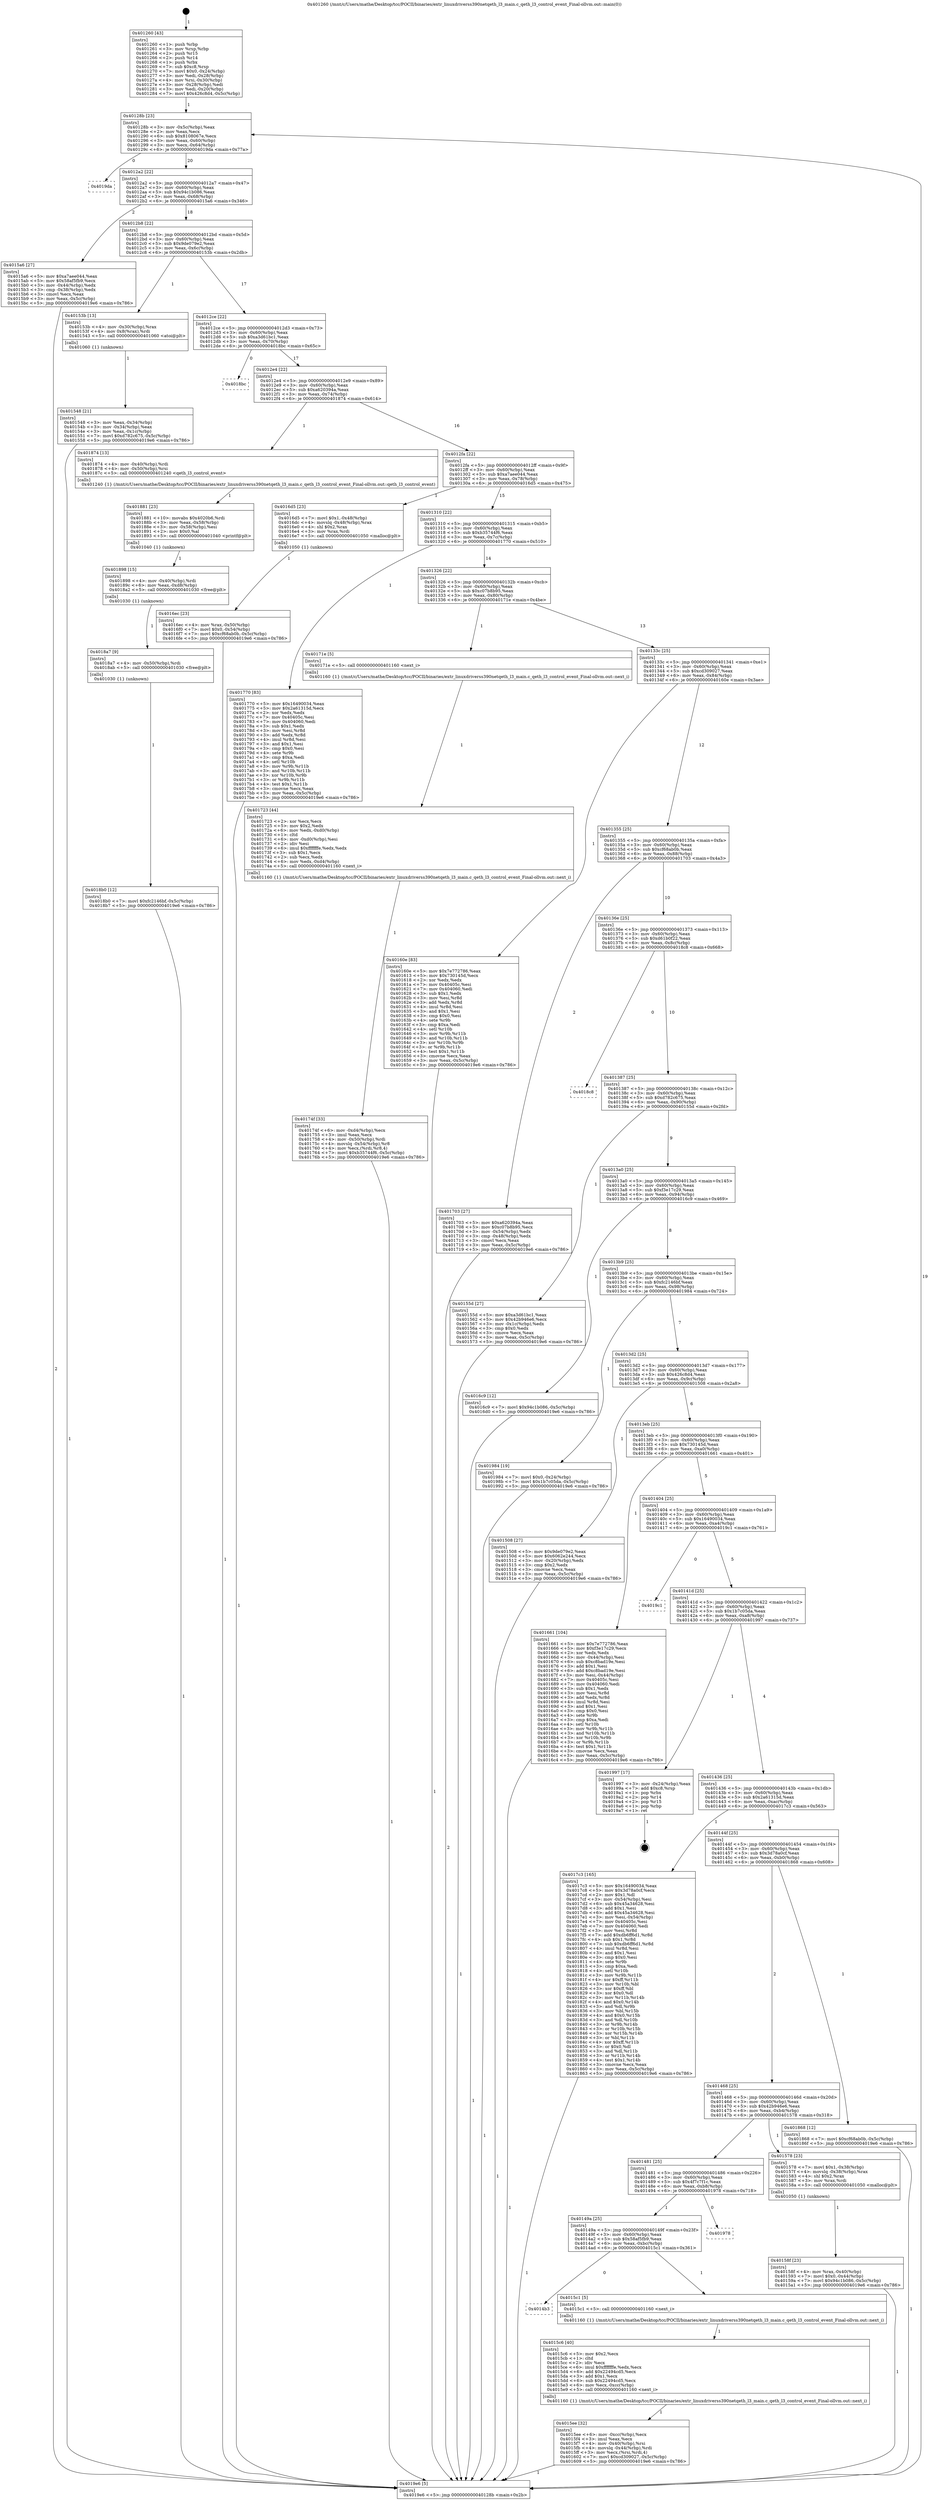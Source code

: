 digraph "0x401260" {
  label = "0x401260 (/mnt/c/Users/mathe/Desktop/tcc/POCII/binaries/extr_linuxdriverss390netqeth_l3_main.c_qeth_l3_control_event_Final-ollvm.out::main(0))"
  labelloc = "t"
  node[shape=record]

  Entry [label="",width=0.3,height=0.3,shape=circle,fillcolor=black,style=filled]
  "0x40128b" [label="{
     0x40128b [23]\l
     | [instrs]\l
     &nbsp;&nbsp;0x40128b \<+3\>: mov -0x5c(%rbp),%eax\l
     &nbsp;&nbsp;0x40128e \<+2\>: mov %eax,%ecx\l
     &nbsp;&nbsp;0x401290 \<+6\>: sub $0x8108067e,%ecx\l
     &nbsp;&nbsp;0x401296 \<+3\>: mov %eax,-0x60(%rbp)\l
     &nbsp;&nbsp;0x401299 \<+3\>: mov %ecx,-0x64(%rbp)\l
     &nbsp;&nbsp;0x40129c \<+6\>: je 00000000004019da \<main+0x77a\>\l
  }"]
  "0x4019da" [label="{
     0x4019da\l
  }", style=dashed]
  "0x4012a2" [label="{
     0x4012a2 [22]\l
     | [instrs]\l
     &nbsp;&nbsp;0x4012a2 \<+5\>: jmp 00000000004012a7 \<main+0x47\>\l
     &nbsp;&nbsp;0x4012a7 \<+3\>: mov -0x60(%rbp),%eax\l
     &nbsp;&nbsp;0x4012aa \<+5\>: sub $0x94c1b086,%eax\l
     &nbsp;&nbsp;0x4012af \<+3\>: mov %eax,-0x68(%rbp)\l
     &nbsp;&nbsp;0x4012b2 \<+6\>: je 00000000004015a6 \<main+0x346\>\l
  }"]
  Exit [label="",width=0.3,height=0.3,shape=circle,fillcolor=black,style=filled,peripheries=2]
  "0x4015a6" [label="{
     0x4015a6 [27]\l
     | [instrs]\l
     &nbsp;&nbsp;0x4015a6 \<+5\>: mov $0xa7aee044,%eax\l
     &nbsp;&nbsp;0x4015ab \<+5\>: mov $0x58af5fb9,%ecx\l
     &nbsp;&nbsp;0x4015b0 \<+3\>: mov -0x44(%rbp),%edx\l
     &nbsp;&nbsp;0x4015b3 \<+3\>: cmp -0x38(%rbp),%edx\l
     &nbsp;&nbsp;0x4015b6 \<+3\>: cmovl %ecx,%eax\l
     &nbsp;&nbsp;0x4015b9 \<+3\>: mov %eax,-0x5c(%rbp)\l
     &nbsp;&nbsp;0x4015bc \<+5\>: jmp 00000000004019e6 \<main+0x786\>\l
  }"]
  "0x4012b8" [label="{
     0x4012b8 [22]\l
     | [instrs]\l
     &nbsp;&nbsp;0x4012b8 \<+5\>: jmp 00000000004012bd \<main+0x5d\>\l
     &nbsp;&nbsp;0x4012bd \<+3\>: mov -0x60(%rbp),%eax\l
     &nbsp;&nbsp;0x4012c0 \<+5\>: sub $0x9de079e2,%eax\l
     &nbsp;&nbsp;0x4012c5 \<+3\>: mov %eax,-0x6c(%rbp)\l
     &nbsp;&nbsp;0x4012c8 \<+6\>: je 000000000040153b \<main+0x2db\>\l
  }"]
  "0x4018b0" [label="{
     0x4018b0 [12]\l
     | [instrs]\l
     &nbsp;&nbsp;0x4018b0 \<+7\>: movl $0xfc2146bf,-0x5c(%rbp)\l
     &nbsp;&nbsp;0x4018b7 \<+5\>: jmp 00000000004019e6 \<main+0x786\>\l
  }"]
  "0x40153b" [label="{
     0x40153b [13]\l
     | [instrs]\l
     &nbsp;&nbsp;0x40153b \<+4\>: mov -0x30(%rbp),%rax\l
     &nbsp;&nbsp;0x40153f \<+4\>: mov 0x8(%rax),%rdi\l
     &nbsp;&nbsp;0x401543 \<+5\>: call 0000000000401060 \<atoi@plt\>\l
     | [calls]\l
     &nbsp;&nbsp;0x401060 \{1\} (unknown)\l
  }"]
  "0x4012ce" [label="{
     0x4012ce [22]\l
     | [instrs]\l
     &nbsp;&nbsp;0x4012ce \<+5\>: jmp 00000000004012d3 \<main+0x73\>\l
     &nbsp;&nbsp;0x4012d3 \<+3\>: mov -0x60(%rbp),%eax\l
     &nbsp;&nbsp;0x4012d6 \<+5\>: sub $0xa3d61bc1,%eax\l
     &nbsp;&nbsp;0x4012db \<+3\>: mov %eax,-0x70(%rbp)\l
     &nbsp;&nbsp;0x4012de \<+6\>: je 00000000004018bc \<main+0x65c\>\l
  }"]
  "0x4018a7" [label="{
     0x4018a7 [9]\l
     | [instrs]\l
     &nbsp;&nbsp;0x4018a7 \<+4\>: mov -0x50(%rbp),%rdi\l
     &nbsp;&nbsp;0x4018ab \<+5\>: call 0000000000401030 \<free@plt\>\l
     | [calls]\l
     &nbsp;&nbsp;0x401030 \{1\} (unknown)\l
  }"]
  "0x4018bc" [label="{
     0x4018bc\l
  }", style=dashed]
  "0x4012e4" [label="{
     0x4012e4 [22]\l
     | [instrs]\l
     &nbsp;&nbsp;0x4012e4 \<+5\>: jmp 00000000004012e9 \<main+0x89\>\l
     &nbsp;&nbsp;0x4012e9 \<+3\>: mov -0x60(%rbp),%eax\l
     &nbsp;&nbsp;0x4012ec \<+5\>: sub $0xa620394a,%eax\l
     &nbsp;&nbsp;0x4012f1 \<+3\>: mov %eax,-0x74(%rbp)\l
     &nbsp;&nbsp;0x4012f4 \<+6\>: je 0000000000401874 \<main+0x614\>\l
  }"]
  "0x401898" [label="{
     0x401898 [15]\l
     | [instrs]\l
     &nbsp;&nbsp;0x401898 \<+4\>: mov -0x40(%rbp),%rdi\l
     &nbsp;&nbsp;0x40189c \<+6\>: mov %eax,-0xd8(%rbp)\l
     &nbsp;&nbsp;0x4018a2 \<+5\>: call 0000000000401030 \<free@plt\>\l
     | [calls]\l
     &nbsp;&nbsp;0x401030 \{1\} (unknown)\l
  }"]
  "0x401874" [label="{
     0x401874 [13]\l
     | [instrs]\l
     &nbsp;&nbsp;0x401874 \<+4\>: mov -0x40(%rbp),%rdi\l
     &nbsp;&nbsp;0x401878 \<+4\>: mov -0x50(%rbp),%rsi\l
     &nbsp;&nbsp;0x40187c \<+5\>: call 0000000000401240 \<qeth_l3_control_event\>\l
     | [calls]\l
     &nbsp;&nbsp;0x401240 \{1\} (/mnt/c/Users/mathe/Desktop/tcc/POCII/binaries/extr_linuxdriverss390netqeth_l3_main.c_qeth_l3_control_event_Final-ollvm.out::qeth_l3_control_event)\l
  }"]
  "0x4012fa" [label="{
     0x4012fa [22]\l
     | [instrs]\l
     &nbsp;&nbsp;0x4012fa \<+5\>: jmp 00000000004012ff \<main+0x9f\>\l
     &nbsp;&nbsp;0x4012ff \<+3\>: mov -0x60(%rbp),%eax\l
     &nbsp;&nbsp;0x401302 \<+5\>: sub $0xa7aee044,%eax\l
     &nbsp;&nbsp;0x401307 \<+3\>: mov %eax,-0x78(%rbp)\l
     &nbsp;&nbsp;0x40130a \<+6\>: je 00000000004016d5 \<main+0x475\>\l
  }"]
  "0x401881" [label="{
     0x401881 [23]\l
     | [instrs]\l
     &nbsp;&nbsp;0x401881 \<+10\>: movabs $0x4020b6,%rdi\l
     &nbsp;&nbsp;0x40188b \<+3\>: mov %eax,-0x58(%rbp)\l
     &nbsp;&nbsp;0x40188e \<+3\>: mov -0x58(%rbp),%esi\l
     &nbsp;&nbsp;0x401891 \<+2\>: mov $0x0,%al\l
     &nbsp;&nbsp;0x401893 \<+5\>: call 0000000000401040 \<printf@plt\>\l
     | [calls]\l
     &nbsp;&nbsp;0x401040 \{1\} (unknown)\l
  }"]
  "0x4016d5" [label="{
     0x4016d5 [23]\l
     | [instrs]\l
     &nbsp;&nbsp;0x4016d5 \<+7\>: movl $0x1,-0x48(%rbp)\l
     &nbsp;&nbsp;0x4016dc \<+4\>: movslq -0x48(%rbp),%rax\l
     &nbsp;&nbsp;0x4016e0 \<+4\>: shl $0x2,%rax\l
     &nbsp;&nbsp;0x4016e4 \<+3\>: mov %rax,%rdi\l
     &nbsp;&nbsp;0x4016e7 \<+5\>: call 0000000000401050 \<malloc@plt\>\l
     | [calls]\l
     &nbsp;&nbsp;0x401050 \{1\} (unknown)\l
  }"]
  "0x401310" [label="{
     0x401310 [22]\l
     | [instrs]\l
     &nbsp;&nbsp;0x401310 \<+5\>: jmp 0000000000401315 \<main+0xb5\>\l
     &nbsp;&nbsp;0x401315 \<+3\>: mov -0x60(%rbp),%eax\l
     &nbsp;&nbsp;0x401318 \<+5\>: sub $0xb35744f6,%eax\l
     &nbsp;&nbsp;0x40131d \<+3\>: mov %eax,-0x7c(%rbp)\l
     &nbsp;&nbsp;0x401320 \<+6\>: je 0000000000401770 \<main+0x510\>\l
  }"]
  "0x40174f" [label="{
     0x40174f [33]\l
     | [instrs]\l
     &nbsp;&nbsp;0x40174f \<+6\>: mov -0xd4(%rbp),%ecx\l
     &nbsp;&nbsp;0x401755 \<+3\>: imul %eax,%ecx\l
     &nbsp;&nbsp;0x401758 \<+4\>: mov -0x50(%rbp),%rdi\l
     &nbsp;&nbsp;0x40175c \<+4\>: movslq -0x54(%rbp),%r8\l
     &nbsp;&nbsp;0x401760 \<+4\>: mov %ecx,(%rdi,%r8,4)\l
     &nbsp;&nbsp;0x401764 \<+7\>: movl $0xb35744f6,-0x5c(%rbp)\l
     &nbsp;&nbsp;0x40176b \<+5\>: jmp 00000000004019e6 \<main+0x786\>\l
  }"]
  "0x401770" [label="{
     0x401770 [83]\l
     | [instrs]\l
     &nbsp;&nbsp;0x401770 \<+5\>: mov $0x16490034,%eax\l
     &nbsp;&nbsp;0x401775 \<+5\>: mov $0x2a61315d,%ecx\l
     &nbsp;&nbsp;0x40177a \<+2\>: xor %edx,%edx\l
     &nbsp;&nbsp;0x40177c \<+7\>: mov 0x40405c,%esi\l
     &nbsp;&nbsp;0x401783 \<+7\>: mov 0x404060,%edi\l
     &nbsp;&nbsp;0x40178a \<+3\>: sub $0x1,%edx\l
     &nbsp;&nbsp;0x40178d \<+3\>: mov %esi,%r8d\l
     &nbsp;&nbsp;0x401790 \<+3\>: add %edx,%r8d\l
     &nbsp;&nbsp;0x401793 \<+4\>: imul %r8d,%esi\l
     &nbsp;&nbsp;0x401797 \<+3\>: and $0x1,%esi\l
     &nbsp;&nbsp;0x40179a \<+3\>: cmp $0x0,%esi\l
     &nbsp;&nbsp;0x40179d \<+4\>: sete %r9b\l
     &nbsp;&nbsp;0x4017a1 \<+3\>: cmp $0xa,%edi\l
     &nbsp;&nbsp;0x4017a4 \<+4\>: setl %r10b\l
     &nbsp;&nbsp;0x4017a8 \<+3\>: mov %r9b,%r11b\l
     &nbsp;&nbsp;0x4017ab \<+3\>: and %r10b,%r11b\l
     &nbsp;&nbsp;0x4017ae \<+3\>: xor %r10b,%r9b\l
     &nbsp;&nbsp;0x4017b1 \<+3\>: or %r9b,%r11b\l
     &nbsp;&nbsp;0x4017b4 \<+4\>: test $0x1,%r11b\l
     &nbsp;&nbsp;0x4017b8 \<+3\>: cmovne %ecx,%eax\l
     &nbsp;&nbsp;0x4017bb \<+3\>: mov %eax,-0x5c(%rbp)\l
     &nbsp;&nbsp;0x4017be \<+5\>: jmp 00000000004019e6 \<main+0x786\>\l
  }"]
  "0x401326" [label="{
     0x401326 [22]\l
     | [instrs]\l
     &nbsp;&nbsp;0x401326 \<+5\>: jmp 000000000040132b \<main+0xcb\>\l
     &nbsp;&nbsp;0x40132b \<+3\>: mov -0x60(%rbp),%eax\l
     &nbsp;&nbsp;0x40132e \<+5\>: sub $0xc07b8b95,%eax\l
     &nbsp;&nbsp;0x401333 \<+3\>: mov %eax,-0x80(%rbp)\l
     &nbsp;&nbsp;0x401336 \<+6\>: je 000000000040171e \<main+0x4be\>\l
  }"]
  "0x401723" [label="{
     0x401723 [44]\l
     | [instrs]\l
     &nbsp;&nbsp;0x401723 \<+2\>: xor %ecx,%ecx\l
     &nbsp;&nbsp;0x401725 \<+5\>: mov $0x2,%edx\l
     &nbsp;&nbsp;0x40172a \<+6\>: mov %edx,-0xd0(%rbp)\l
     &nbsp;&nbsp;0x401730 \<+1\>: cltd\l
     &nbsp;&nbsp;0x401731 \<+6\>: mov -0xd0(%rbp),%esi\l
     &nbsp;&nbsp;0x401737 \<+2\>: idiv %esi\l
     &nbsp;&nbsp;0x401739 \<+6\>: imul $0xfffffffe,%edx,%edx\l
     &nbsp;&nbsp;0x40173f \<+3\>: sub $0x1,%ecx\l
     &nbsp;&nbsp;0x401742 \<+2\>: sub %ecx,%edx\l
     &nbsp;&nbsp;0x401744 \<+6\>: mov %edx,-0xd4(%rbp)\l
     &nbsp;&nbsp;0x40174a \<+5\>: call 0000000000401160 \<next_i\>\l
     | [calls]\l
     &nbsp;&nbsp;0x401160 \{1\} (/mnt/c/Users/mathe/Desktop/tcc/POCII/binaries/extr_linuxdriverss390netqeth_l3_main.c_qeth_l3_control_event_Final-ollvm.out::next_i)\l
  }"]
  "0x40171e" [label="{
     0x40171e [5]\l
     | [instrs]\l
     &nbsp;&nbsp;0x40171e \<+5\>: call 0000000000401160 \<next_i\>\l
     | [calls]\l
     &nbsp;&nbsp;0x401160 \{1\} (/mnt/c/Users/mathe/Desktop/tcc/POCII/binaries/extr_linuxdriverss390netqeth_l3_main.c_qeth_l3_control_event_Final-ollvm.out::next_i)\l
  }"]
  "0x40133c" [label="{
     0x40133c [25]\l
     | [instrs]\l
     &nbsp;&nbsp;0x40133c \<+5\>: jmp 0000000000401341 \<main+0xe1\>\l
     &nbsp;&nbsp;0x401341 \<+3\>: mov -0x60(%rbp),%eax\l
     &nbsp;&nbsp;0x401344 \<+5\>: sub $0xcd309027,%eax\l
     &nbsp;&nbsp;0x401349 \<+6\>: mov %eax,-0x84(%rbp)\l
     &nbsp;&nbsp;0x40134f \<+6\>: je 000000000040160e \<main+0x3ae\>\l
  }"]
  "0x4016ec" [label="{
     0x4016ec [23]\l
     | [instrs]\l
     &nbsp;&nbsp;0x4016ec \<+4\>: mov %rax,-0x50(%rbp)\l
     &nbsp;&nbsp;0x4016f0 \<+7\>: movl $0x0,-0x54(%rbp)\l
     &nbsp;&nbsp;0x4016f7 \<+7\>: movl $0xcf68ab0b,-0x5c(%rbp)\l
     &nbsp;&nbsp;0x4016fe \<+5\>: jmp 00000000004019e6 \<main+0x786\>\l
  }"]
  "0x40160e" [label="{
     0x40160e [83]\l
     | [instrs]\l
     &nbsp;&nbsp;0x40160e \<+5\>: mov $0x7e772786,%eax\l
     &nbsp;&nbsp;0x401613 \<+5\>: mov $0x730145d,%ecx\l
     &nbsp;&nbsp;0x401618 \<+2\>: xor %edx,%edx\l
     &nbsp;&nbsp;0x40161a \<+7\>: mov 0x40405c,%esi\l
     &nbsp;&nbsp;0x401621 \<+7\>: mov 0x404060,%edi\l
     &nbsp;&nbsp;0x401628 \<+3\>: sub $0x1,%edx\l
     &nbsp;&nbsp;0x40162b \<+3\>: mov %esi,%r8d\l
     &nbsp;&nbsp;0x40162e \<+3\>: add %edx,%r8d\l
     &nbsp;&nbsp;0x401631 \<+4\>: imul %r8d,%esi\l
     &nbsp;&nbsp;0x401635 \<+3\>: and $0x1,%esi\l
     &nbsp;&nbsp;0x401638 \<+3\>: cmp $0x0,%esi\l
     &nbsp;&nbsp;0x40163b \<+4\>: sete %r9b\l
     &nbsp;&nbsp;0x40163f \<+3\>: cmp $0xa,%edi\l
     &nbsp;&nbsp;0x401642 \<+4\>: setl %r10b\l
     &nbsp;&nbsp;0x401646 \<+3\>: mov %r9b,%r11b\l
     &nbsp;&nbsp;0x401649 \<+3\>: and %r10b,%r11b\l
     &nbsp;&nbsp;0x40164c \<+3\>: xor %r10b,%r9b\l
     &nbsp;&nbsp;0x40164f \<+3\>: or %r9b,%r11b\l
     &nbsp;&nbsp;0x401652 \<+4\>: test $0x1,%r11b\l
     &nbsp;&nbsp;0x401656 \<+3\>: cmovne %ecx,%eax\l
     &nbsp;&nbsp;0x401659 \<+3\>: mov %eax,-0x5c(%rbp)\l
     &nbsp;&nbsp;0x40165c \<+5\>: jmp 00000000004019e6 \<main+0x786\>\l
  }"]
  "0x401355" [label="{
     0x401355 [25]\l
     | [instrs]\l
     &nbsp;&nbsp;0x401355 \<+5\>: jmp 000000000040135a \<main+0xfa\>\l
     &nbsp;&nbsp;0x40135a \<+3\>: mov -0x60(%rbp),%eax\l
     &nbsp;&nbsp;0x40135d \<+5\>: sub $0xcf68ab0b,%eax\l
     &nbsp;&nbsp;0x401362 \<+6\>: mov %eax,-0x88(%rbp)\l
     &nbsp;&nbsp;0x401368 \<+6\>: je 0000000000401703 \<main+0x4a3\>\l
  }"]
  "0x4015ee" [label="{
     0x4015ee [32]\l
     | [instrs]\l
     &nbsp;&nbsp;0x4015ee \<+6\>: mov -0xcc(%rbp),%ecx\l
     &nbsp;&nbsp;0x4015f4 \<+3\>: imul %eax,%ecx\l
     &nbsp;&nbsp;0x4015f7 \<+4\>: mov -0x40(%rbp),%rsi\l
     &nbsp;&nbsp;0x4015fb \<+4\>: movslq -0x44(%rbp),%rdi\l
     &nbsp;&nbsp;0x4015ff \<+3\>: mov %ecx,(%rsi,%rdi,4)\l
     &nbsp;&nbsp;0x401602 \<+7\>: movl $0xcd309027,-0x5c(%rbp)\l
     &nbsp;&nbsp;0x401609 \<+5\>: jmp 00000000004019e6 \<main+0x786\>\l
  }"]
  "0x401703" [label="{
     0x401703 [27]\l
     | [instrs]\l
     &nbsp;&nbsp;0x401703 \<+5\>: mov $0xa620394a,%eax\l
     &nbsp;&nbsp;0x401708 \<+5\>: mov $0xc07b8b95,%ecx\l
     &nbsp;&nbsp;0x40170d \<+3\>: mov -0x54(%rbp),%edx\l
     &nbsp;&nbsp;0x401710 \<+3\>: cmp -0x48(%rbp),%edx\l
     &nbsp;&nbsp;0x401713 \<+3\>: cmovl %ecx,%eax\l
     &nbsp;&nbsp;0x401716 \<+3\>: mov %eax,-0x5c(%rbp)\l
     &nbsp;&nbsp;0x401719 \<+5\>: jmp 00000000004019e6 \<main+0x786\>\l
  }"]
  "0x40136e" [label="{
     0x40136e [25]\l
     | [instrs]\l
     &nbsp;&nbsp;0x40136e \<+5\>: jmp 0000000000401373 \<main+0x113\>\l
     &nbsp;&nbsp;0x401373 \<+3\>: mov -0x60(%rbp),%eax\l
     &nbsp;&nbsp;0x401376 \<+5\>: sub $0xd61b0f22,%eax\l
     &nbsp;&nbsp;0x40137b \<+6\>: mov %eax,-0x8c(%rbp)\l
     &nbsp;&nbsp;0x401381 \<+6\>: je 00000000004018c8 \<main+0x668\>\l
  }"]
  "0x4015c6" [label="{
     0x4015c6 [40]\l
     | [instrs]\l
     &nbsp;&nbsp;0x4015c6 \<+5\>: mov $0x2,%ecx\l
     &nbsp;&nbsp;0x4015cb \<+1\>: cltd\l
     &nbsp;&nbsp;0x4015cc \<+2\>: idiv %ecx\l
     &nbsp;&nbsp;0x4015ce \<+6\>: imul $0xfffffffe,%edx,%ecx\l
     &nbsp;&nbsp;0x4015d4 \<+6\>: add $0x22494cd5,%ecx\l
     &nbsp;&nbsp;0x4015da \<+3\>: add $0x1,%ecx\l
     &nbsp;&nbsp;0x4015dd \<+6\>: sub $0x22494cd5,%ecx\l
     &nbsp;&nbsp;0x4015e3 \<+6\>: mov %ecx,-0xcc(%rbp)\l
     &nbsp;&nbsp;0x4015e9 \<+5\>: call 0000000000401160 \<next_i\>\l
     | [calls]\l
     &nbsp;&nbsp;0x401160 \{1\} (/mnt/c/Users/mathe/Desktop/tcc/POCII/binaries/extr_linuxdriverss390netqeth_l3_main.c_qeth_l3_control_event_Final-ollvm.out::next_i)\l
  }"]
  "0x4018c8" [label="{
     0x4018c8\l
  }", style=dashed]
  "0x401387" [label="{
     0x401387 [25]\l
     | [instrs]\l
     &nbsp;&nbsp;0x401387 \<+5\>: jmp 000000000040138c \<main+0x12c\>\l
     &nbsp;&nbsp;0x40138c \<+3\>: mov -0x60(%rbp),%eax\l
     &nbsp;&nbsp;0x40138f \<+5\>: sub $0xd782c675,%eax\l
     &nbsp;&nbsp;0x401394 \<+6\>: mov %eax,-0x90(%rbp)\l
     &nbsp;&nbsp;0x40139a \<+6\>: je 000000000040155d \<main+0x2fd\>\l
  }"]
  "0x4014b3" [label="{
     0x4014b3\l
  }", style=dashed]
  "0x40155d" [label="{
     0x40155d [27]\l
     | [instrs]\l
     &nbsp;&nbsp;0x40155d \<+5\>: mov $0xa3d61bc1,%eax\l
     &nbsp;&nbsp;0x401562 \<+5\>: mov $0x42b946e6,%ecx\l
     &nbsp;&nbsp;0x401567 \<+3\>: mov -0x1c(%rbp),%edx\l
     &nbsp;&nbsp;0x40156a \<+3\>: cmp $0x0,%edx\l
     &nbsp;&nbsp;0x40156d \<+3\>: cmove %ecx,%eax\l
     &nbsp;&nbsp;0x401570 \<+3\>: mov %eax,-0x5c(%rbp)\l
     &nbsp;&nbsp;0x401573 \<+5\>: jmp 00000000004019e6 \<main+0x786\>\l
  }"]
  "0x4013a0" [label="{
     0x4013a0 [25]\l
     | [instrs]\l
     &nbsp;&nbsp;0x4013a0 \<+5\>: jmp 00000000004013a5 \<main+0x145\>\l
     &nbsp;&nbsp;0x4013a5 \<+3\>: mov -0x60(%rbp),%eax\l
     &nbsp;&nbsp;0x4013a8 \<+5\>: sub $0xf3e17c29,%eax\l
     &nbsp;&nbsp;0x4013ad \<+6\>: mov %eax,-0x94(%rbp)\l
     &nbsp;&nbsp;0x4013b3 \<+6\>: je 00000000004016c9 \<main+0x469\>\l
  }"]
  "0x4015c1" [label="{
     0x4015c1 [5]\l
     | [instrs]\l
     &nbsp;&nbsp;0x4015c1 \<+5\>: call 0000000000401160 \<next_i\>\l
     | [calls]\l
     &nbsp;&nbsp;0x401160 \{1\} (/mnt/c/Users/mathe/Desktop/tcc/POCII/binaries/extr_linuxdriverss390netqeth_l3_main.c_qeth_l3_control_event_Final-ollvm.out::next_i)\l
  }"]
  "0x4016c9" [label="{
     0x4016c9 [12]\l
     | [instrs]\l
     &nbsp;&nbsp;0x4016c9 \<+7\>: movl $0x94c1b086,-0x5c(%rbp)\l
     &nbsp;&nbsp;0x4016d0 \<+5\>: jmp 00000000004019e6 \<main+0x786\>\l
  }"]
  "0x4013b9" [label="{
     0x4013b9 [25]\l
     | [instrs]\l
     &nbsp;&nbsp;0x4013b9 \<+5\>: jmp 00000000004013be \<main+0x15e\>\l
     &nbsp;&nbsp;0x4013be \<+3\>: mov -0x60(%rbp),%eax\l
     &nbsp;&nbsp;0x4013c1 \<+5\>: sub $0xfc2146bf,%eax\l
     &nbsp;&nbsp;0x4013c6 \<+6\>: mov %eax,-0x98(%rbp)\l
     &nbsp;&nbsp;0x4013cc \<+6\>: je 0000000000401984 \<main+0x724\>\l
  }"]
  "0x40149a" [label="{
     0x40149a [25]\l
     | [instrs]\l
     &nbsp;&nbsp;0x40149a \<+5\>: jmp 000000000040149f \<main+0x23f\>\l
     &nbsp;&nbsp;0x40149f \<+3\>: mov -0x60(%rbp),%eax\l
     &nbsp;&nbsp;0x4014a2 \<+5\>: sub $0x58af5fb9,%eax\l
     &nbsp;&nbsp;0x4014a7 \<+6\>: mov %eax,-0xbc(%rbp)\l
     &nbsp;&nbsp;0x4014ad \<+6\>: je 00000000004015c1 \<main+0x361\>\l
  }"]
  "0x401984" [label="{
     0x401984 [19]\l
     | [instrs]\l
     &nbsp;&nbsp;0x401984 \<+7\>: movl $0x0,-0x24(%rbp)\l
     &nbsp;&nbsp;0x40198b \<+7\>: movl $0x1b7c05da,-0x5c(%rbp)\l
     &nbsp;&nbsp;0x401992 \<+5\>: jmp 00000000004019e6 \<main+0x786\>\l
  }"]
  "0x4013d2" [label="{
     0x4013d2 [25]\l
     | [instrs]\l
     &nbsp;&nbsp;0x4013d2 \<+5\>: jmp 00000000004013d7 \<main+0x177\>\l
     &nbsp;&nbsp;0x4013d7 \<+3\>: mov -0x60(%rbp),%eax\l
     &nbsp;&nbsp;0x4013da \<+5\>: sub $0x426c8d4,%eax\l
     &nbsp;&nbsp;0x4013df \<+6\>: mov %eax,-0x9c(%rbp)\l
     &nbsp;&nbsp;0x4013e5 \<+6\>: je 0000000000401508 \<main+0x2a8\>\l
  }"]
  "0x401978" [label="{
     0x401978\l
  }", style=dashed]
  "0x401508" [label="{
     0x401508 [27]\l
     | [instrs]\l
     &nbsp;&nbsp;0x401508 \<+5\>: mov $0x9de079e2,%eax\l
     &nbsp;&nbsp;0x40150d \<+5\>: mov $0x6062e244,%ecx\l
     &nbsp;&nbsp;0x401512 \<+3\>: mov -0x20(%rbp),%edx\l
     &nbsp;&nbsp;0x401515 \<+3\>: cmp $0x2,%edx\l
     &nbsp;&nbsp;0x401518 \<+3\>: cmovne %ecx,%eax\l
     &nbsp;&nbsp;0x40151b \<+3\>: mov %eax,-0x5c(%rbp)\l
     &nbsp;&nbsp;0x40151e \<+5\>: jmp 00000000004019e6 \<main+0x786\>\l
  }"]
  "0x4013eb" [label="{
     0x4013eb [25]\l
     | [instrs]\l
     &nbsp;&nbsp;0x4013eb \<+5\>: jmp 00000000004013f0 \<main+0x190\>\l
     &nbsp;&nbsp;0x4013f0 \<+3\>: mov -0x60(%rbp),%eax\l
     &nbsp;&nbsp;0x4013f3 \<+5\>: sub $0x730145d,%eax\l
     &nbsp;&nbsp;0x4013f8 \<+6\>: mov %eax,-0xa0(%rbp)\l
     &nbsp;&nbsp;0x4013fe \<+6\>: je 0000000000401661 \<main+0x401\>\l
  }"]
  "0x4019e6" [label="{
     0x4019e6 [5]\l
     | [instrs]\l
     &nbsp;&nbsp;0x4019e6 \<+5\>: jmp 000000000040128b \<main+0x2b\>\l
  }"]
  "0x401260" [label="{
     0x401260 [43]\l
     | [instrs]\l
     &nbsp;&nbsp;0x401260 \<+1\>: push %rbp\l
     &nbsp;&nbsp;0x401261 \<+3\>: mov %rsp,%rbp\l
     &nbsp;&nbsp;0x401264 \<+2\>: push %r15\l
     &nbsp;&nbsp;0x401266 \<+2\>: push %r14\l
     &nbsp;&nbsp;0x401268 \<+1\>: push %rbx\l
     &nbsp;&nbsp;0x401269 \<+7\>: sub $0xc8,%rsp\l
     &nbsp;&nbsp;0x401270 \<+7\>: movl $0x0,-0x24(%rbp)\l
     &nbsp;&nbsp;0x401277 \<+3\>: mov %edi,-0x28(%rbp)\l
     &nbsp;&nbsp;0x40127a \<+4\>: mov %rsi,-0x30(%rbp)\l
     &nbsp;&nbsp;0x40127e \<+3\>: mov -0x28(%rbp),%edi\l
     &nbsp;&nbsp;0x401281 \<+3\>: mov %edi,-0x20(%rbp)\l
     &nbsp;&nbsp;0x401284 \<+7\>: movl $0x426c8d4,-0x5c(%rbp)\l
  }"]
  "0x401548" [label="{
     0x401548 [21]\l
     | [instrs]\l
     &nbsp;&nbsp;0x401548 \<+3\>: mov %eax,-0x34(%rbp)\l
     &nbsp;&nbsp;0x40154b \<+3\>: mov -0x34(%rbp),%eax\l
     &nbsp;&nbsp;0x40154e \<+3\>: mov %eax,-0x1c(%rbp)\l
     &nbsp;&nbsp;0x401551 \<+7\>: movl $0xd782c675,-0x5c(%rbp)\l
     &nbsp;&nbsp;0x401558 \<+5\>: jmp 00000000004019e6 \<main+0x786\>\l
  }"]
  "0x40158f" [label="{
     0x40158f [23]\l
     | [instrs]\l
     &nbsp;&nbsp;0x40158f \<+4\>: mov %rax,-0x40(%rbp)\l
     &nbsp;&nbsp;0x401593 \<+7\>: movl $0x0,-0x44(%rbp)\l
     &nbsp;&nbsp;0x40159a \<+7\>: movl $0x94c1b086,-0x5c(%rbp)\l
     &nbsp;&nbsp;0x4015a1 \<+5\>: jmp 00000000004019e6 \<main+0x786\>\l
  }"]
  "0x401661" [label="{
     0x401661 [104]\l
     | [instrs]\l
     &nbsp;&nbsp;0x401661 \<+5\>: mov $0x7e772786,%eax\l
     &nbsp;&nbsp;0x401666 \<+5\>: mov $0xf3e17c29,%ecx\l
     &nbsp;&nbsp;0x40166b \<+2\>: xor %edx,%edx\l
     &nbsp;&nbsp;0x40166d \<+3\>: mov -0x44(%rbp),%esi\l
     &nbsp;&nbsp;0x401670 \<+6\>: sub $0xc8bad19e,%esi\l
     &nbsp;&nbsp;0x401676 \<+3\>: add $0x1,%esi\l
     &nbsp;&nbsp;0x401679 \<+6\>: add $0xc8bad19e,%esi\l
     &nbsp;&nbsp;0x40167f \<+3\>: mov %esi,-0x44(%rbp)\l
     &nbsp;&nbsp;0x401682 \<+7\>: mov 0x40405c,%esi\l
     &nbsp;&nbsp;0x401689 \<+7\>: mov 0x404060,%edi\l
     &nbsp;&nbsp;0x401690 \<+3\>: sub $0x1,%edx\l
     &nbsp;&nbsp;0x401693 \<+3\>: mov %esi,%r8d\l
     &nbsp;&nbsp;0x401696 \<+3\>: add %edx,%r8d\l
     &nbsp;&nbsp;0x401699 \<+4\>: imul %r8d,%esi\l
     &nbsp;&nbsp;0x40169d \<+3\>: and $0x1,%esi\l
     &nbsp;&nbsp;0x4016a0 \<+3\>: cmp $0x0,%esi\l
     &nbsp;&nbsp;0x4016a3 \<+4\>: sete %r9b\l
     &nbsp;&nbsp;0x4016a7 \<+3\>: cmp $0xa,%edi\l
     &nbsp;&nbsp;0x4016aa \<+4\>: setl %r10b\l
     &nbsp;&nbsp;0x4016ae \<+3\>: mov %r9b,%r11b\l
     &nbsp;&nbsp;0x4016b1 \<+3\>: and %r10b,%r11b\l
     &nbsp;&nbsp;0x4016b4 \<+3\>: xor %r10b,%r9b\l
     &nbsp;&nbsp;0x4016b7 \<+3\>: or %r9b,%r11b\l
     &nbsp;&nbsp;0x4016ba \<+4\>: test $0x1,%r11b\l
     &nbsp;&nbsp;0x4016be \<+3\>: cmovne %ecx,%eax\l
     &nbsp;&nbsp;0x4016c1 \<+3\>: mov %eax,-0x5c(%rbp)\l
     &nbsp;&nbsp;0x4016c4 \<+5\>: jmp 00000000004019e6 \<main+0x786\>\l
  }"]
  "0x401404" [label="{
     0x401404 [25]\l
     | [instrs]\l
     &nbsp;&nbsp;0x401404 \<+5\>: jmp 0000000000401409 \<main+0x1a9\>\l
     &nbsp;&nbsp;0x401409 \<+3\>: mov -0x60(%rbp),%eax\l
     &nbsp;&nbsp;0x40140c \<+5\>: sub $0x16490034,%eax\l
     &nbsp;&nbsp;0x401411 \<+6\>: mov %eax,-0xa4(%rbp)\l
     &nbsp;&nbsp;0x401417 \<+6\>: je 00000000004019c1 \<main+0x761\>\l
  }"]
  "0x401481" [label="{
     0x401481 [25]\l
     | [instrs]\l
     &nbsp;&nbsp;0x401481 \<+5\>: jmp 0000000000401486 \<main+0x226\>\l
     &nbsp;&nbsp;0x401486 \<+3\>: mov -0x60(%rbp),%eax\l
     &nbsp;&nbsp;0x401489 \<+5\>: sub $0x4f7c7f1c,%eax\l
     &nbsp;&nbsp;0x40148e \<+6\>: mov %eax,-0xb8(%rbp)\l
     &nbsp;&nbsp;0x401494 \<+6\>: je 0000000000401978 \<main+0x718\>\l
  }"]
  "0x4019c1" [label="{
     0x4019c1\l
  }", style=dashed]
  "0x40141d" [label="{
     0x40141d [25]\l
     | [instrs]\l
     &nbsp;&nbsp;0x40141d \<+5\>: jmp 0000000000401422 \<main+0x1c2\>\l
     &nbsp;&nbsp;0x401422 \<+3\>: mov -0x60(%rbp),%eax\l
     &nbsp;&nbsp;0x401425 \<+5\>: sub $0x1b7c05da,%eax\l
     &nbsp;&nbsp;0x40142a \<+6\>: mov %eax,-0xa8(%rbp)\l
     &nbsp;&nbsp;0x401430 \<+6\>: je 0000000000401997 \<main+0x737\>\l
  }"]
  "0x401578" [label="{
     0x401578 [23]\l
     | [instrs]\l
     &nbsp;&nbsp;0x401578 \<+7\>: movl $0x1,-0x38(%rbp)\l
     &nbsp;&nbsp;0x40157f \<+4\>: movslq -0x38(%rbp),%rax\l
     &nbsp;&nbsp;0x401583 \<+4\>: shl $0x2,%rax\l
     &nbsp;&nbsp;0x401587 \<+3\>: mov %rax,%rdi\l
     &nbsp;&nbsp;0x40158a \<+5\>: call 0000000000401050 \<malloc@plt\>\l
     | [calls]\l
     &nbsp;&nbsp;0x401050 \{1\} (unknown)\l
  }"]
  "0x401997" [label="{
     0x401997 [17]\l
     | [instrs]\l
     &nbsp;&nbsp;0x401997 \<+3\>: mov -0x24(%rbp),%eax\l
     &nbsp;&nbsp;0x40199a \<+7\>: add $0xc8,%rsp\l
     &nbsp;&nbsp;0x4019a1 \<+1\>: pop %rbx\l
     &nbsp;&nbsp;0x4019a2 \<+2\>: pop %r14\l
     &nbsp;&nbsp;0x4019a4 \<+2\>: pop %r15\l
     &nbsp;&nbsp;0x4019a6 \<+1\>: pop %rbp\l
     &nbsp;&nbsp;0x4019a7 \<+1\>: ret\l
  }"]
  "0x401436" [label="{
     0x401436 [25]\l
     | [instrs]\l
     &nbsp;&nbsp;0x401436 \<+5\>: jmp 000000000040143b \<main+0x1db\>\l
     &nbsp;&nbsp;0x40143b \<+3\>: mov -0x60(%rbp),%eax\l
     &nbsp;&nbsp;0x40143e \<+5\>: sub $0x2a61315d,%eax\l
     &nbsp;&nbsp;0x401443 \<+6\>: mov %eax,-0xac(%rbp)\l
     &nbsp;&nbsp;0x401449 \<+6\>: je 00000000004017c3 \<main+0x563\>\l
  }"]
  "0x401468" [label="{
     0x401468 [25]\l
     | [instrs]\l
     &nbsp;&nbsp;0x401468 \<+5\>: jmp 000000000040146d \<main+0x20d\>\l
     &nbsp;&nbsp;0x40146d \<+3\>: mov -0x60(%rbp),%eax\l
     &nbsp;&nbsp;0x401470 \<+5\>: sub $0x42b946e6,%eax\l
     &nbsp;&nbsp;0x401475 \<+6\>: mov %eax,-0xb4(%rbp)\l
     &nbsp;&nbsp;0x40147b \<+6\>: je 0000000000401578 \<main+0x318\>\l
  }"]
  "0x4017c3" [label="{
     0x4017c3 [165]\l
     | [instrs]\l
     &nbsp;&nbsp;0x4017c3 \<+5\>: mov $0x16490034,%eax\l
     &nbsp;&nbsp;0x4017c8 \<+5\>: mov $0x3d78a0cf,%ecx\l
     &nbsp;&nbsp;0x4017cd \<+2\>: mov $0x1,%dl\l
     &nbsp;&nbsp;0x4017cf \<+3\>: mov -0x54(%rbp),%esi\l
     &nbsp;&nbsp;0x4017d2 \<+6\>: sub $0x45a34628,%esi\l
     &nbsp;&nbsp;0x4017d8 \<+3\>: add $0x1,%esi\l
     &nbsp;&nbsp;0x4017db \<+6\>: add $0x45a34628,%esi\l
     &nbsp;&nbsp;0x4017e1 \<+3\>: mov %esi,-0x54(%rbp)\l
     &nbsp;&nbsp;0x4017e4 \<+7\>: mov 0x40405c,%esi\l
     &nbsp;&nbsp;0x4017eb \<+7\>: mov 0x404060,%edi\l
     &nbsp;&nbsp;0x4017f2 \<+3\>: mov %esi,%r8d\l
     &nbsp;&nbsp;0x4017f5 \<+7\>: add $0xdb6ff6d1,%r8d\l
     &nbsp;&nbsp;0x4017fc \<+4\>: sub $0x1,%r8d\l
     &nbsp;&nbsp;0x401800 \<+7\>: sub $0xdb6ff6d1,%r8d\l
     &nbsp;&nbsp;0x401807 \<+4\>: imul %r8d,%esi\l
     &nbsp;&nbsp;0x40180b \<+3\>: and $0x1,%esi\l
     &nbsp;&nbsp;0x40180e \<+3\>: cmp $0x0,%esi\l
     &nbsp;&nbsp;0x401811 \<+4\>: sete %r9b\l
     &nbsp;&nbsp;0x401815 \<+3\>: cmp $0xa,%edi\l
     &nbsp;&nbsp;0x401818 \<+4\>: setl %r10b\l
     &nbsp;&nbsp;0x40181c \<+3\>: mov %r9b,%r11b\l
     &nbsp;&nbsp;0x40181f \<+4\>: xor $0xff,%r11b\l
     &nbsp;&nbsp;0x401823 \<+3\>: mov %r10b,%bl\l
     &nbsp;&nbsp;0x401826 \<+3\>: xor $0xff,%bl\l
     &nbsp;&nbsp;0x401829 \<+3\>: xor $0x0,%dl\l
     &nbsp;&nbsp;0x40182c \<+3\>: mov %r11b,%r14b\l
     &nbsp;&nbsp;0x40182f \<+4\>: and $0x0,%r14b\l
     &nbsp;&nbsp;0x401833 \<+3\>: and %dl,%r9b\l
     &nbsp;&nbsp;0x401836 \<+3\>: mov %bl,%r15b\l
     &nbsp;&nbsp;0x401839 \<+4\>: and $0x0,%r15b\l
     &nbsp;&nbsp;0x40183d \<+3\>: and %dl,%r10b\l
     &nbsp;&nbsp;0x401840 \<+3\>: or %r9b,%r14b\l
     &nbsp;&nbsp;0x401843 \<+3\>: or %r10b,%r15b\l
     &nbsp;&nbsp;0x401846 \<+3\>: xor %r15b,%r14b\l
     &nbsp;&nbsp;0x401849 \<+3\>: or %bl,%r11b\l
     &nbsp;&nbsp;0x40184c \<+4\>: xor $0xff,%r11b\l
     &nbsp;&nbsp;0x401850 \<+3\>: or $0x0,%dl\l
     &nbsp;&nbsp;0x401853 \<+3\>: and %dl,%r11b\l
     &nbsp;&nbsp;0x401856 \<+3\>: or %r11b,%r14b\l
     &nbsp;&nbsp;0x401859 \<+4\>: test $0x1,%r14b\l
     &nbsp;&nbsp;0x40185d \<+3\>: cmovne %ecx,%eax\l
     &nbsp;&nbsp;0x401860 \<+3\>: mov %eax,-0x5c(%rbp)\l
     &nbsp;&nbsp;0x401863 \<+5\>: jmp 00000000004019e6 \<main+0x786\>\l
  }"]
  "0x40144f" [label="{
     0x40144f [25]\l
     | [instrs]\l
     &nbsp;&nbsp;0x40144f \<+5\>: jmp 0000000000401454 \<main+0x1f4\>\l
     &nbsp;&nbsp;0x401454 \<+3\>: mov -0x60(%rbp),%eax\l
     &nbsp;&nbsp;0x401457 \<+5\>: sub $0x3d78a0cf,%eax\l
     &nbsp;&nbsp;0x40145c \<+6\>: mov %eax,-0xb0(%rbp)\l
     &nbsp;&nbsp;0x401462 \<+6\>: je 0000000000401868 \<main+0x608\>\l
  }"]
  "0x401868" [label="{
     0x401868 [12]\l
     | [instrs]\l
     &nbsp;&nbsp;0x401868 \<+7\>: movl $0xcf68ab0b,-0x5c(%rbp)\l
     &nbsp;&nbsp;0x40186f \<+5\>: jmp 00000000004019e6 \<main+0x786\>\l
  }"]
  Entry -> "0x401260" [label=" 1"]
  "0x40128b" -> "0x4019da" [label=" 0"]
  "0x40128b" -> "0x4012a2" [label=" 20"]
  "0x401997" -> Exit [label=" 1"]
  "0x4012a2" -> "0x4015a6" [label=" 2"]
  "0x4012a2" -> "0x4012b8" [label=" 18"]
  "0x401984" -> "0x4019e6" [label=" 1"]
  "0x4012b8" -> "0x40153b" [label=" 1"]
  "0x4012b8" -> "0x4012ce" [label=" 17"]
  "0x4018b0" -> "0x4019e6" [label=" 1"]
  "0x4012ce" -> "0x4018bc" [label=" 0"]
  "0x4012ce" -> "0x4012e4" [label=" 17"]
  "0x4018a7" -> "0x4018b0" [label=" 1"]
  "0x4012e4" -> "0x401874" [label=" 1"]
  "0x4012e4" -> "0x4012fa" [label=" 16"]
  "0x401898" -> "0x4018a7" [label=" 1"]
  "0x4012fa" -> "0x4016d5" [label=" 1"]
  "0x4012fa" -> "0x401310" [label=" 15"]
  "0x401881" -> "0x401898" [label=" 1"]
  "0x401310" -> "0x401770" [label=" 1"]
  "0x401310" -> "0x401326" [label=" 14"]
  "0x401874" -> "0x401881" [label=" 1"]
  "0x401326" -> "0x40171e" [label=" 1"]
  "0x401326" -> "0x40133c" [label=" 13"]
  "0x401868" -> "0x4019e6" [label=" 1"]
  "0x40133c" -> "0x40160e" [label=" 1"]
  "0x40133c" -> "0x401355" [label=" 12"]
  "0x4017c3" -> "0x4019e6" [label=" 1"]
  "0x401355" -> "0x401703" [label=" 2"]
  "0x401355" -> "0x40136e" [label=" 10"]
  "0x401770" -> "0x4019e6" [label=" 1"]
  "0x40136e" -> "0x4018c8" [label=" 0"]
  "0x40136e" -> "0x401387" [label=" 10"]
  "0x40174f" -> "0x4019e6" [label=" 1"]
  "0x401387" -> "0x40155d" [label=" 1"]
  "0x401387" -> "0x4013a0" [label=" 9"]
  "0x401723" -> "0x40174f" [label=" 1"]
  "0x4013a0" -> "0x4016c9" [label=" 1"]
  "0x4013a0" -> "0x4013b9" [label=" 8"]
  "0x40171e" -> "0x401723" [label=" 1"]
  "0x4013b9" -> "0x401984" [label=" 1"]
  "0x4013b9" -> "0x4013d2" [label=" 7"]
  "0x4016ec" -> "0x4019e6" [label=" 1"]
  "0x4013d2" -> "0x401508" [label=" 1"]
  "0x4013d2" -> "0x4013eb" [label=" 6"]
  "0x401508" -> "0x4019e6" [label=" 1"]
  "0x401260" -> "0x40128b" [label=" 1"]
  "0x4019e6" -> "0x40128b" [label=" 19"]
  "0x40153b" -> "0x401548" [label=" 1"]
  "0x401548" -> "0x4019e6" [label=" 1"]
  "0x40155d" -> "0x4019e6" [label=" 1"]
  "0x4016d5" -> "0x4016ec" [label=" 1"]
  "0x4013eb" -> "0x401661" [label=" 1"]
  "0x4013eb" -> "0x401404" [label=" 5"]
  "0x401661" -> "0x4019e6" [label=" 1"]
  "0x401404" -> "0x4019c1" [label=" 0"]
  "0x401404" -> "0x40141d" [label=" 5"]
  "0x40160e" -> "0x4019e6" [label=" 1"]
  "0x40141d" -> "0x401997" [label=" 1"]
  "0x40141d" -> "0x401436" [label=" 4"]
  "0x4015ee" -> "0x4019e6" [label=" 1"]
  "0x401436" -> "0x4017c3" [label=" 1"]
  "0x401436" -> "0x40144f" [label=" 3"]
  "0x4015c1" -> "0x4015c6" [label=" 1"]
  "0x40144f" -> "0x401868" [label=" 1"]
  "0x40144f" -> "0x401468" [label=" 2"]
  "0x4015c6" -> "0x4015ee" [label=" 1"]
  "0x401468" -> "0x401578" [label=" 1"]
  "0x401468" -> "0x401481" [label=" 1"]
  "0x401578" -> "0x40158f" [label=" 1"]
  "0x40158f" -> "0x4019e6" [label=" 1"]
  "0x4015a6" -> "0x4019e6" [label=" 2"]
  "0x4016c9" -> "0x4019e6" [label=" 1"]
  "0x401481" -> "0x401978" [label=" 0"]
  "0x401481" -> "0x40149a" [label=" 1"]
  "0x401703" -> "0x4019e6" [label=" 2"]
  "0x40149a" -> "0x4015c1" [label=" 1"]
  "0x40149a" -> "0x4014b3" [label=" 0"]
}
